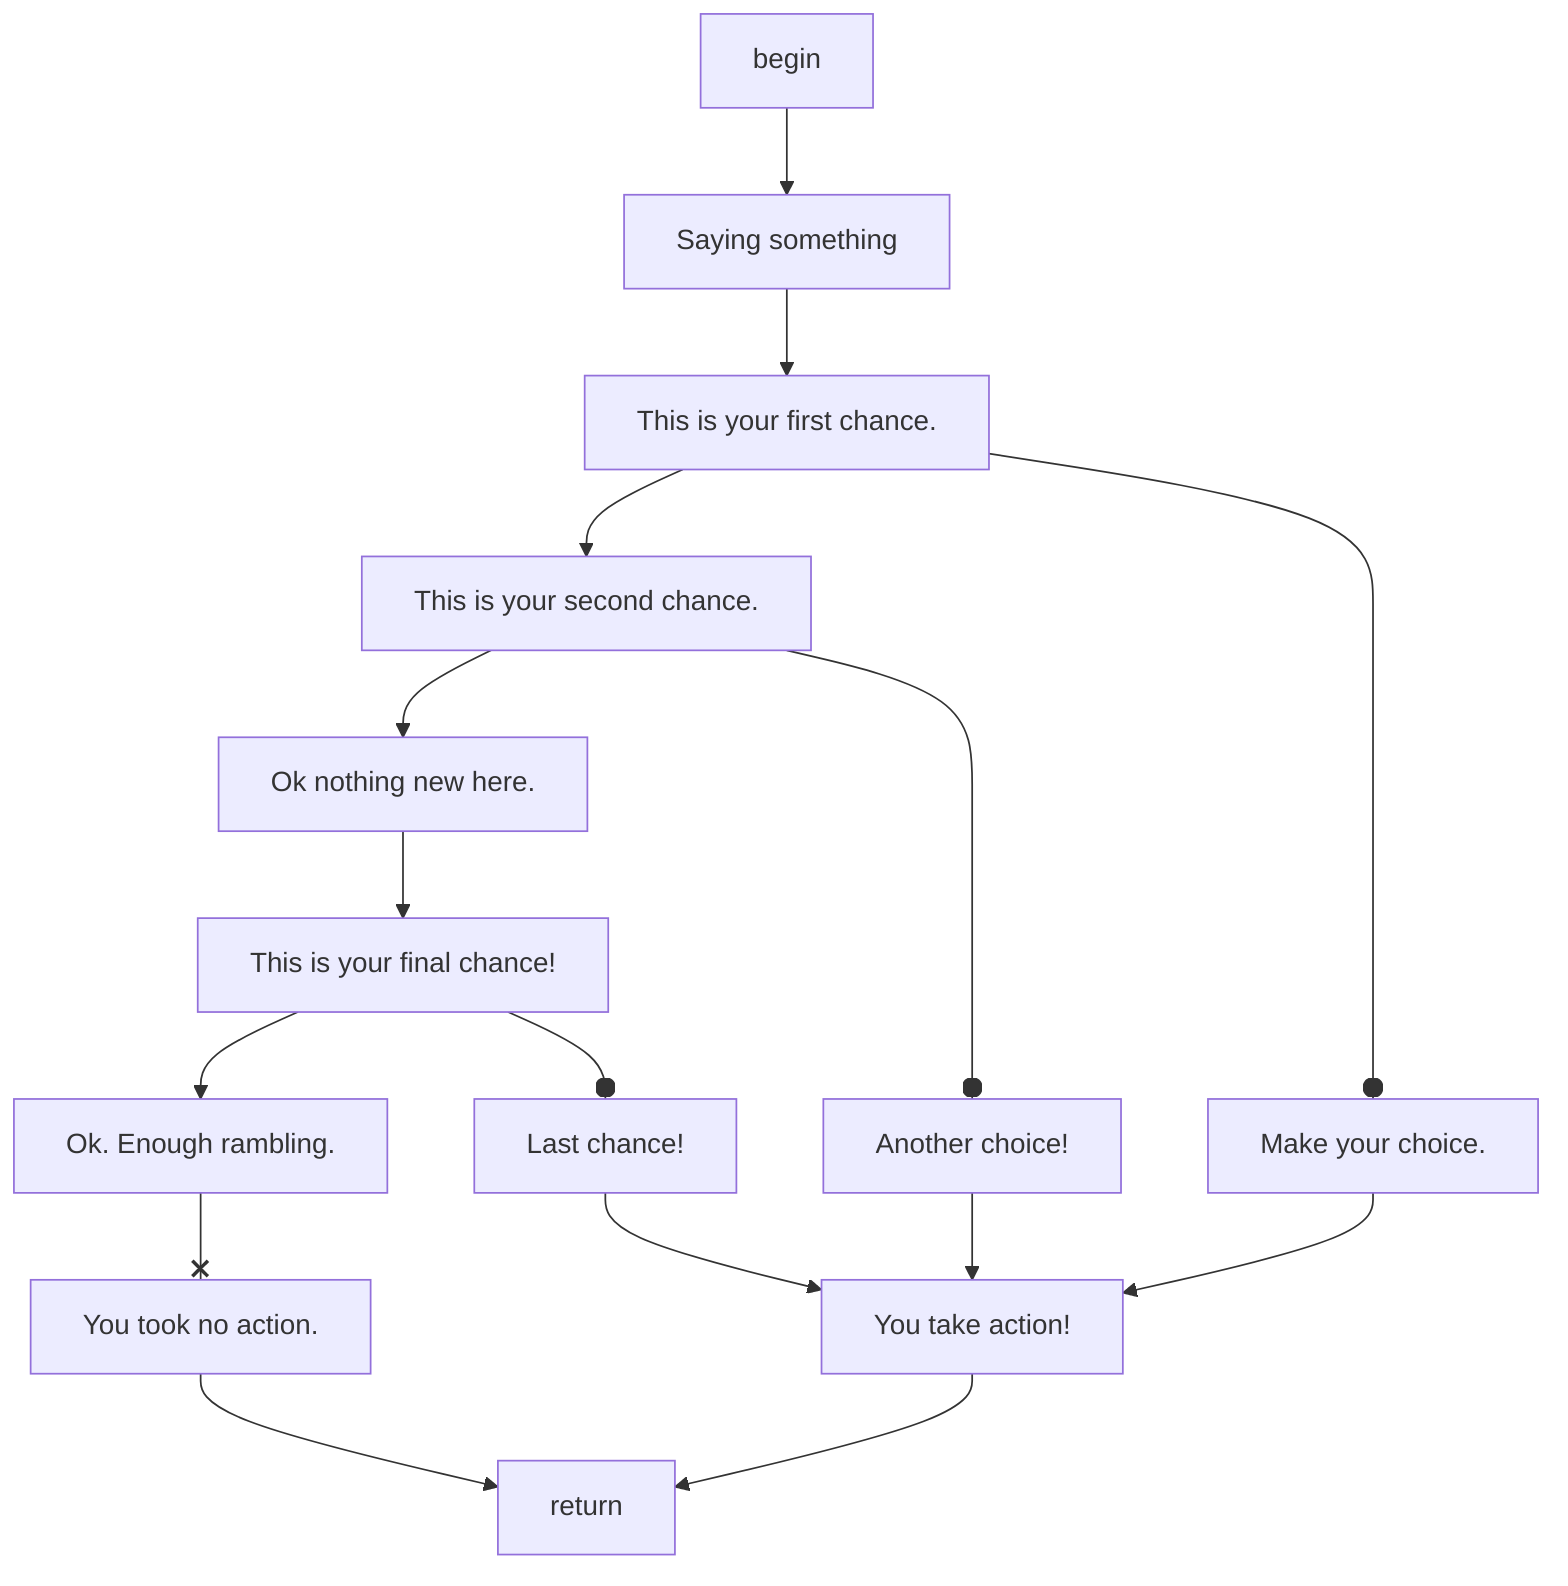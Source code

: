 flowchart TD
    begin --> i[Saying something]
    --> ii[This is your first chance.]
    --> iii[This is your second chance.]
    --> iv[Ok nothing new here.]
    --> v[This is your final chance!]
    --> vi[Ok. Enough rambling.]
    --x vii[You took no action.] --> return

    ii --o c1[Make your choice.] --> choice-result
    iii --o c2[Another choice!] --> choice-result
    v --o c3[Last chance!] --> choice-result

    choice-result[You take action!] --> return